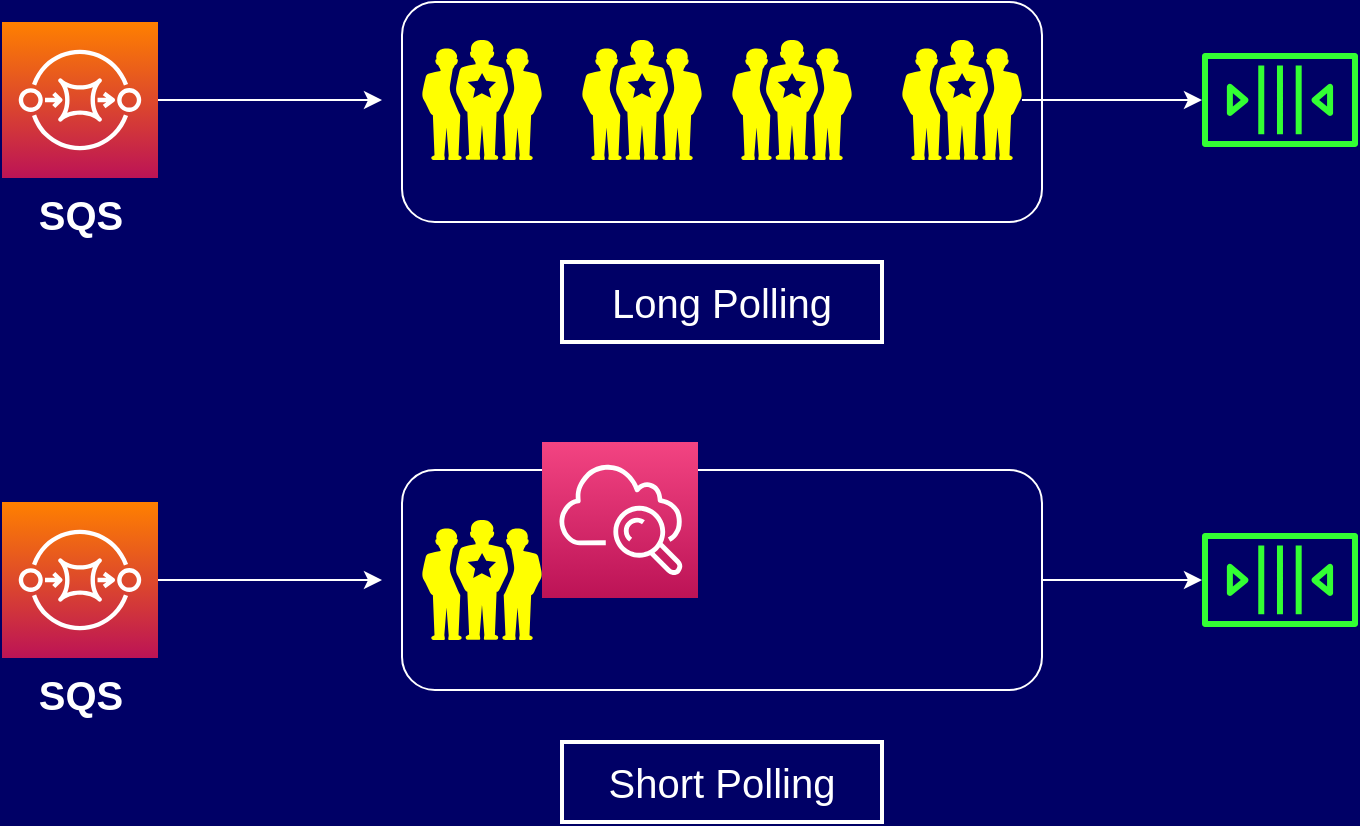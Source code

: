 <mxfile version="13.6.2" type="device"><diagram id="O-6JprGxhsivHRG0F6V7" name="Page-1"><mxGraphModel dx="838" dy="480" grid="1" gridSize="10" guides="1" tooltips="1" connect="1" arrows="1" fold="1" page="1" pageScale="1" pageWidth="1169" pageHeight="827" background="#000066" math="0" shadow="0"><root><mxCell id="0"/><mxCell id="1" parent="0"/><mxCell id="Bzrikxaz9i9ojqZtWKeg-10" style="edgeStyle=orthogonalEdgeStyle;rounded=0;orthogonalLoop=1;jettySize=auto;html=1;strokeColor=#FFFFFF;" edge="1" parent="1" source="Bzrikxaz9i9ojqZtWKeg-2"><mxGeometry relative="1" as="geometry"><mxPoint x="350" y="239" as="targetPoint"/></mxGeometry></mxCell><mxCell id="Bzrikxaz9i9ojqZtWKeg-2" value="&lt;b&gt;&lt;font style=&quot;font-size: 20px&quot; color=&quot;#ffffff&quot;&gt;SQS&lt;/font&gt;&lt;/b&gt;" style="outlineConnect=0;fontColor=#232F3E;gradientDirection=north;fillColor=#BC1356;strokeColor=#ffffff;dashed=0;verticalLabelPosition=bottom;verticalAlign=top;align=center;html=1;fontSize=12;fontStyle=0;aspect=fixed;shape=mxgraph.aws4.resourceIcon;resIcon=mxgraph.aws4.sqs;gradientColor=#FF8000;" vertex="1" parent="1"><mxGeometry x="160" y="200" width="78" height="78" as="geometry"/></mxCell><mxCell id="Bzrikxaz9i9ojqZtWKeg-5" value="" style="verticalLabelPosition=bottom;html=1;strokeColor=none;verticalAlign=top;pointerEvents=1;align=center;shape=mxgraph.cisco_safe.people_places_things_icons.icon1;fillColor=#FFFF00;" vertex="1" parent="1"><mxGeometry x="370" y="209" width="60" height="60" as="geometry"/></mxCell><mxCell id="Bzrikxaz9i9ojqZtWKeg-6" value="" style="verticalLabelPosition=bottom;html=1;strokeColor=none;verticalAlign=top;pointerEvents=1;align=center;shape=mxgraph.cisco_safe.people_places_things_icons.icon1;fillColor=#FFFF00;" vertex="1" parent="1"><mxGeometry x="450" y="209" width="60" height="60" as="geometry"/></mxCell><mxCell id="Bzrikxaz9i9ojqZtWKeg-7" value="" style="verticalLabelPosition=bottom;html=1;strokeColor=none;verticalAlign=top;pointerEvents=1;align=center;shape=mxgraph.cisco_safe.people_places_things_icons.icon1;fillColor=#FFFF00;" vertex="1" parent="1"><mxGeometry x="525" y="209" width="60" height="60" as="geometry"/></mxCell><mxCell id="Bzrikxaz9i9ojqZtWKeg-12" style="edgeStyle=orthogonalEdgeStyle;rounded=0;orthogonalLoop=1;jettySize=auto;html=1;strokeColor=#FFFFFF;" edge="1" parent="1" source="Bzrikxaz9i9ojqZtWKeg-8" target="Bzrikxaz9i9ojqZtWKeg-11"><mxGeometry relative="1" as="geometry"/></mxCell><mxCell id="Bzrikxaz9i9ojqZtWKeg-8" value="" style="verticalLabelPosition=bottom;html=1;strokeColor=none;verticalAlign=top;pointerEvents=1;align=center;shape=mxgraph.cisco_safe.people_places_things_icons.icon1;fillColor=#FFFF00;" vertex="1" parent="1"><mxGeometry x="610" y="209" width="60" height="60" as="geometry"/></mxCell><mxCell id="Bzrikxaz9i9ojqZtWKeg-11" value="" style="outlineConnect=0;fontColor=#232F3E;gradientColor=none;strokeColor=none;dashed=0;verticalLabelPosition=bottom;verticalAlign=top;align=center;html=1;fontSize=12;fontStyle=0;aspect=fixed;pointerEvents=1;shape=mxgraph.aws4.queue;fillColor=#33FF33;" vertex="1" parent="1"><mxGeometry x="760" y="215.5" width="78" height="47" as="geometry"/></mxCell><mxCell id="Bzrikxaz9i9ojqZtWKeg-15" value="" style="rounded=1;whiteSpace=wrap;html=1;gradientColor=#FF8000;fillColor=none;strokeColor=#FFFFFF;" vertex="1" parent="1"><mxGeometry x="360" y="190" width="320" height="110" as="geometry"/></mxCell><mxCell id="Bzrikxaz9i9ojqZtWKeg-16" value="&lt;font color=&quot;#ffffff&quot;&gt;&lt;span style=&quot;font-size: 20px&quot;&gt;Long Polling&lt;/span&gt;&lt;/font&gt;" style="rounded=0;whiteSpace=wrap;html=1;strokeWidth=2;fillColor=none;strokeColor=#FFFFFF;" vertex="1" parent="1"><mxGeometry x="440" y="320" width="160" height="40" as="geometry"/></mxCell><mxCell id="Bzrikxaz9i9ojqZtWKeg-17" style="edgeStyle=orthogonalEdgeStyle;rounded=0;orthogonalLoop=1;jettySize=auto;html=1;strokeColor=#FFFFFF;" edge="1" source="Bzrikxaz9i9ojqZtWKeg-18" parent="1"><mxGeometry relative="1" as="geometry"><mxPoint x="350" y="479" as="targetPoint"/></mxGeometry></mxCell><mxCell id="Bzrikxaz9i9ojqZtWKeg-18" value="&lt;b&gt;&lt;font style=&quot;font-size: 20px&quot; color=&quot;#ffffff&quot;&gt;SQS&lt;/font&gt;&lt;/b&gt;" style="outlineConnect=0;fontColor=#232F3E;gradientDirection=north;fillColor=#BC1356;strokeColor=#ffffff;dashed=0;verticalLabelPosition=bottom;verticalAlign=top;align=center;html=1;fontSize=12;fontStyle=0;aspect=fixed;shape=mxgraph.aws4.resourceIcon;resIcon=mxgraph.aws4.sqs;gradientColor=#FF8000;" vertex="1" parent="1"><mxGeometry x="160" y="440" width="78" height="78" as="geometry"/></mxCell><mxCell id="Bzrikxaz9i9ojqZtWKeg-19" value="" style="verticalLabelPosition=bottom;html=1;strokeColor=none;verticalAlign=top;pointerEvents=1;align=center;shape=mxgraph.cisco_safe.people_places_things_icons.icon1;fillColor=#FFFF00;" vertex="1" parent="1"><mxGeometry x="370" y="449" width="60" height="60" as="geometry"/></mxCell><mxCell id="Bzrikxaz9i9ojqZtWKeg-22" style="edgeStyle=orthogonalEdgeStyle;rounded=0;orthogonalLoop=1;jettySize=auto;html=1;strokeColor=#FFFFFF;exitX=1;exitY=0.5;exitDx=0;exitDy=0;" edge="1" source="Bzrikxaz9i9ojqZtWKeg-27" target="Bzrikxaz9i9ojqZtWKeg-24" parent="1"><mxGeometry relative="1" as="geometry"><mxPoint x="670" y="479" as="sourcePoint"/></mxGeometry></mxCell><mxCell id="Bzrikxaz9i9ojqZtWKeg-24" value="" style="outlineConnect=0;fontColor=#232F3E;gradientColor=none;strokeColor=none;dashed=0;verticalLabelPosition=bottom;verticalAlign=top;align=center;html=1;fontSize=12;fontStyle=0;aspect=fixed;pointerEvents=1;shape=mxgraph.aws4.queue;fillColor=#33FF33;" vertex="1" parent="1"><mxGeometry x="760" y="455.5" width="78" height="47" as="geometry"/></mxCell><mxCell id="Bzrikxaz9i9ojqZtWKeg-26" value="&lt;font color=&quot;#ffffff&quot;&gt;&lt;span style=&quot;font-size: 20px&quot;&gt;Short Polling&lt;/span&gt;&lt;/font&gt;" style="rounded=0;whiteSpace=wrap;html=1;strokeWidth=2;fillColor=none;strokeColor=#FFFFFF;" vertex="1" parent="1"><mxGeometry x="440" y="560" width="160" height="40" as="geometry"/></mxCell><mxCell id="Bzrikxaz9i9ojqZtWKeg-27" value="" style="rounded=1;whiteSpace=wrap;html=1;gradientColor=#FF8000;fillColor=none;strokeColor=#FFFFFF;" vertex="1" parent="1"><mxGeometry x="360" y="424" width="320" height="110" as="geometry"/></mxCell><mxCell id="Bzrikxaz9i9ojqZtWKeg-28" value="" style="outlineConnect=0;fontColor=#232F3E;gradientColor=#F34482;gradientDirection=north;fillColor=#BC1356;strokeColor=#ffffff;dashed=0;verticalLabelPosition=bottom;verticalAlign=top;align=center;html=1;fontSize=12;fontStyle=0;aspect=fixed;shape=mxgraph.aws4.resourceIcon;resIcon=mxgraph.aws4.cloudwatch;" vertex="1" parent="1"><mxGeometry x="430" y="410" width="78" height="78" as="geometry"/></mxCell></root></mxGraphModel></diagram></mxfile>